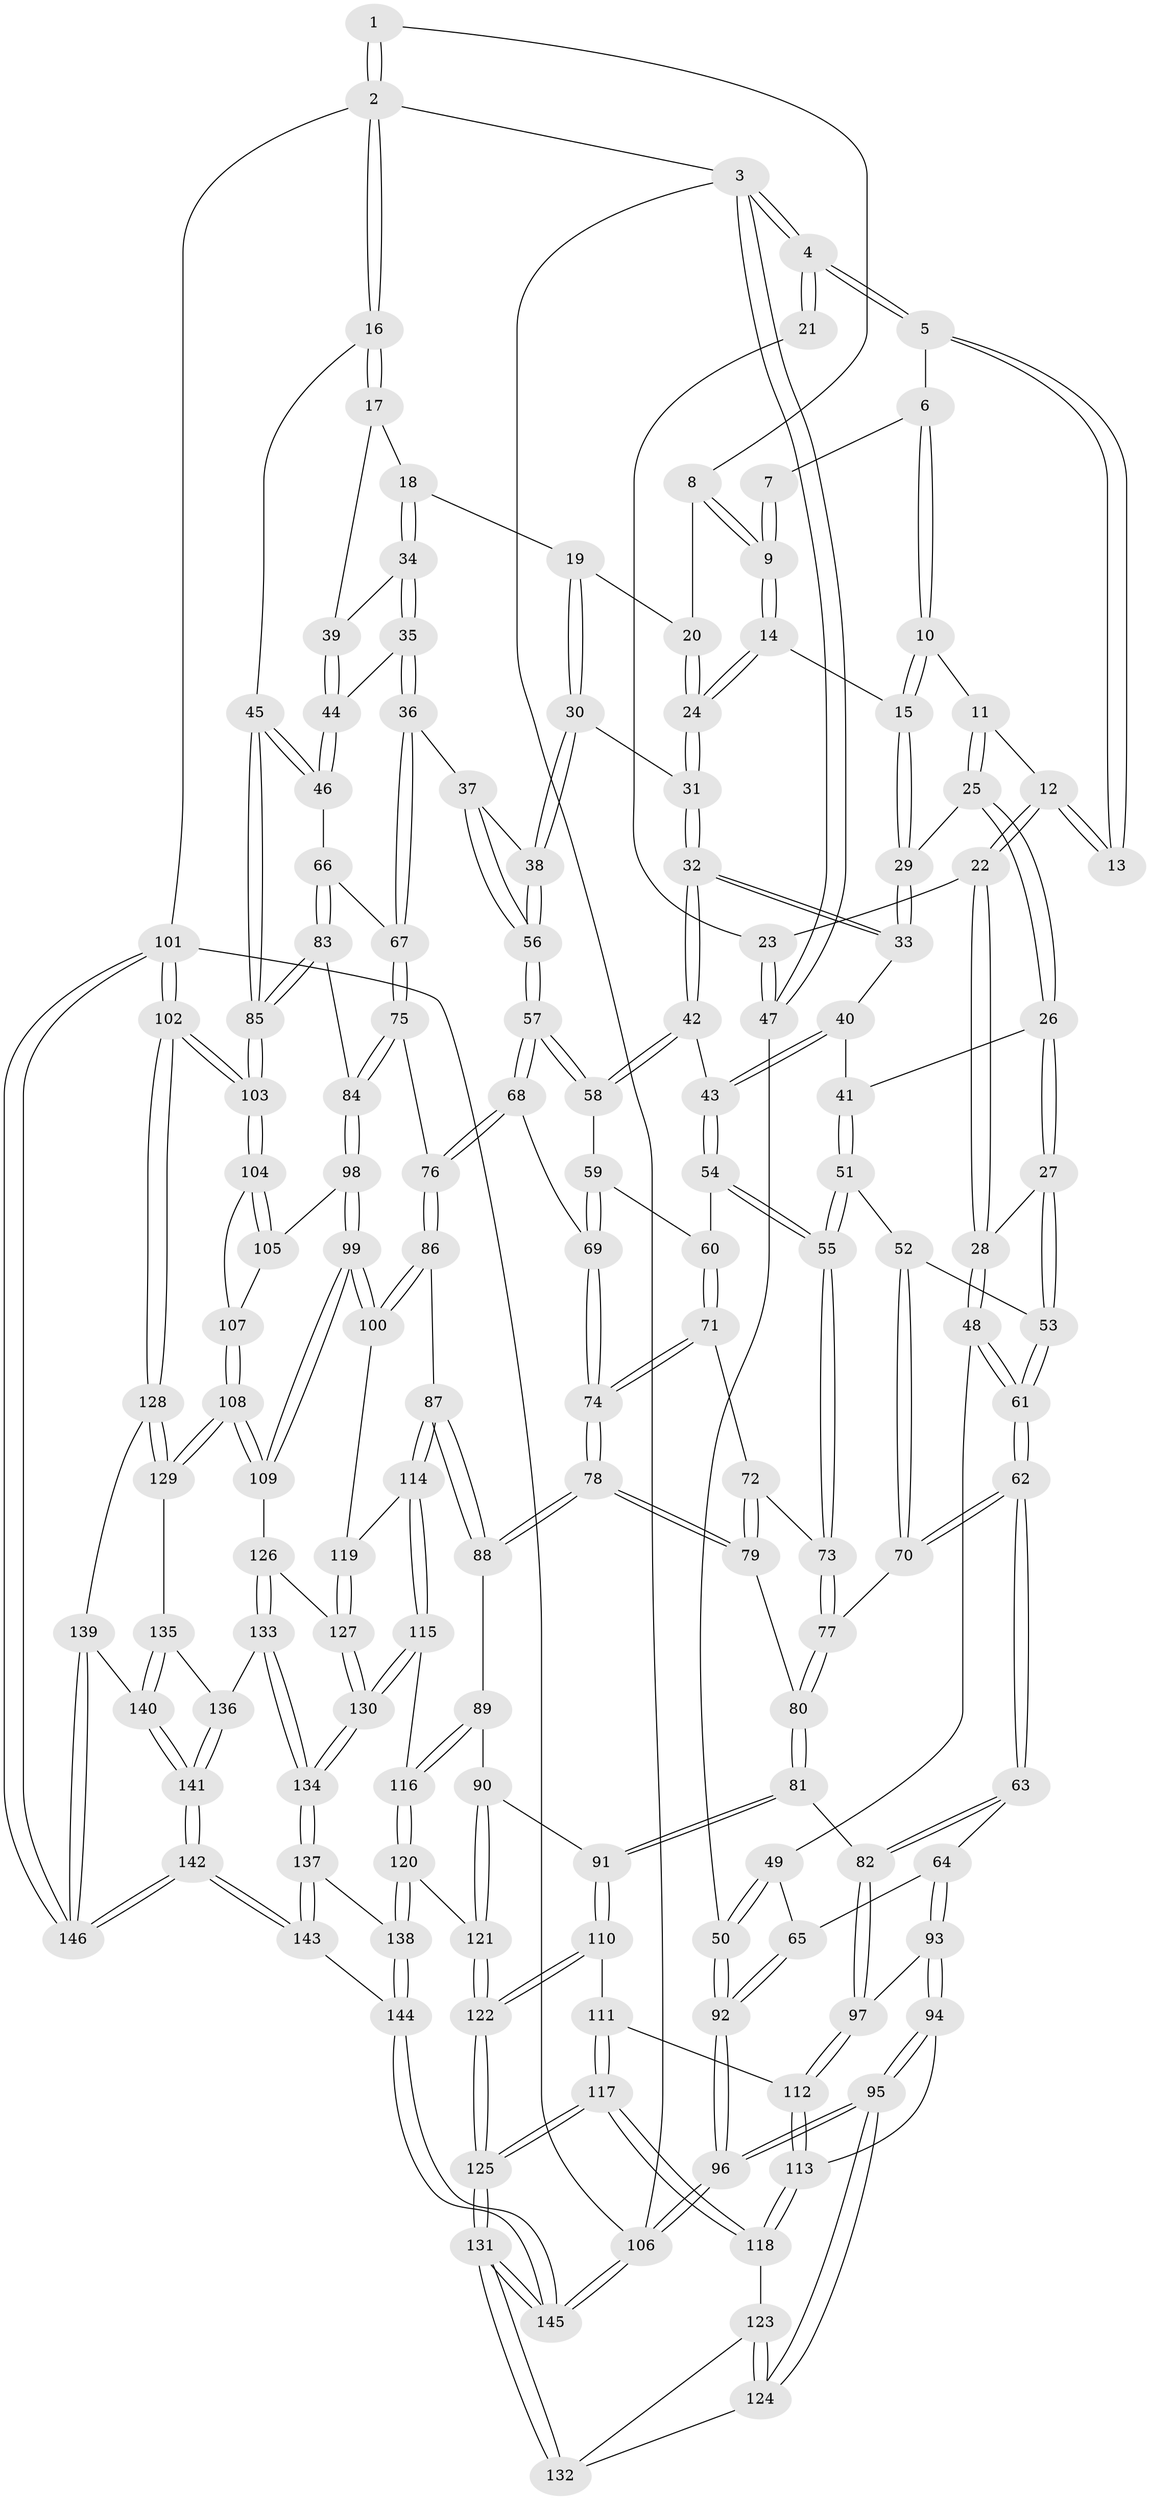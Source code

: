 // coarse degree distribution, {2: 0.038461538461538464, 4: 0.11538461538461539, 3: 0.7788461538461539, 6: 0.019230769230769232, 5: 0.04807692307692308}
// Generated by graph-tools (version 1.1) at 2025/54/03/04/25 22:54:10]
// undirected, 146 vertices, 362 edges
graph export_dot {
  node [color=gray90,style=filled];
  1 [pos="+0.7214307169049645+0"];
  2 [pos="+1+0"];
  3 [pos="+0+0"];
  4 [pos="+0+0"];
  5 [pos="+0.29726277301387805+0"];
  6 [pos="+0.3708713887855874+0"];
  7 [pos="+0.37853343560369734+0"];
  8 [pos="+0.7193075622136146+0"];
  9 [pos="+0.5663753469796252+0.16570522132316512"];
  10 [pos="+0.3468702204431346+0"];
  11 [pos="+0.2991536916598971+0.11012713091968725"];
  12 [pos="+0.14128727826225074+0.12744872888973222"];
  13 [pos="+0.11475368729207285+0.07212795058062339"];
  14 [pos="+0.5624607964964633+0.19015841665099154"];
  15 [pos="+0.5245169487170814+0.19052258067863714"];
  16 [pos="+1+0"];
  17 [pos="+1+0.16260681493292148"];
  18 [pos="+0.899976114669448+0.19017325836406848"];
  19 [pos="+0.8419353720763543+0.1812429006632474"];
  20 [pos="+0.7671287435201685+0.06365506814996631"];
  21 [pos="+0.09282773266432855+0.05789037683911852"];
  22 [pos="+0.06911621947231048+0.2270205112664099"];
  23 [pos="+0+0.20035350853706968"];
  24 [pos="+0.6077841748869484+0.2404619758262486"];
  25 [pos="+0.3304423328896331+0.2080614709119374"];
  26 [pos="+0.2990263530745502+0.2553175136802337"];
  27 [pos="+0.1719482932945853+0.3325087853861278"];
  28 [pos="+0.1541622751351197+0.33593062086644104"];
  29 [pos="+0.39824647973064253+0.22569916491376746"];
  30 [pos="+0.7275793394585105+0.28550306381477575"];
  31 [pos="+0.6129555130260786+0.25041836734400946"];
  32 [pos="+0.5692076844231758+0.3336242320243759"];
  33 [pos="+0.4354687327399916+0.31159629254088433"];
  34 [pos="+0.8962642938158939+0.2734677989424638"];
  35 [pos="+0.8631021746248433+0.3918294107504892"];
  36 [pos="+0.8328093994809642+0.404712913718667"];
  37 [pos="+0.8234630308855951+0.3999775994000353"];
  38 [pos="+0.7296941417014973+0.29100571405278064"];
  39 [pos="+0.9609133575174694+0.34976924472003973"];
  40 [pos="+0.43014294783086277+0.33983374120571913"];
  41 [pos="+0.34111775656582527+0.3521817386253078"];
  42 [pos="+0.5638738608559568+0.36564893121595893"];
  43 [pos="+0.4360149874838784+0.38449830010654756"];
  44 [pos="+0.9652620787988687+0.4003976661202339"];
  45 [pos="+1+0.4582594014736018"];
  46 [pos="+1+0.4526183368804789"];
  47 [pos="+0+0.18364874964474312"];
  48 [pos="+0.1533578731489567+0.33775218315769867"];
  49 [pos="+0.0783874066168947+0.37977103842155296"];
  50 [pos="+0+0.4911630501219033"];
  51 [pos="+0.35080287788720754+0.43311161038958007"];
  52 [pos="+0.31400081342960307+0.43432667018801924"];
  53 [pos="+0.2916563592828841+0.42473180622465406"];
  54 [pos="+0.41840926774354636+0.41866187928361503"];
  55 [pos="+0.3677085488214971+0.4440003013731209"];
  56 [pos="+0.6552395867139429+0.4831806012247314"];
  57 [pos="+0.6540867488451707+0.4844673992357945"];
  58 [pos="+0.5705680230812543+0.404501196859627"];
  59 [pos="+0.5410654017297162+0.42811864593984816"];
  60 [pos="+0.4907529663202884+0.45508392150432697"];
  61 [pos="+0.1621640147208374+0.5104539400142747"];
  62 [pos="+0.15759630570437413+0.5685528058459514"];
  63 [pos="+0.1541088750229356+0.5765033352891165"];
  64 [pos="+0.14622583409907194+0.5799349687675265"];
  65 [pos="+0.04824642775146769+0.574921742148396"];
  66 [pos="+0.9617896980148128+0.5140136151304997"];
  67 [pos="+0.8378775691666437+0.5073278813045518"];
  68 [pos="+0.6565518769599679+0.5167221973777644"];
  69 [pos="+0.5304781992416339+0.58512092052948"];
  70 [pos="+0.24694447523614313+0.5220493791097178"];
  71 [pos="+0.48647475258034484+0.4868998311430539"];
  72 [pos="+0.40761212131436175+0.49636591352089837"];
  73 [pos="+0.37176531314245437+0.4717102108551313"];
  74 [pos="+0.5131266729217802+0.5972903878394434"];
  75 [pos="+0.7871669970626103+0.5964720722631238"];
  76 [pos="+0.7502611256213253+0.6035715215161694"];
  77 [pos="+0.35019443159535607+0.5246839707287101"];
  78 [pos="+0.5092353491984316+0.6028974462021942"];
  79 [pos="+0.4841661917748678+0.5979392363946119"];
  80 [pos="+0.3557638571949406+0.612530330669317"];
  81 [pos="+0.3092483019856633+0.6579313481864499"];
  82 [pos="+0.2480359937040335+0.6343358112461503"];
  83 [pos="+0.9272887126040372+0.635182291272082"];
  84 [pos="+0.8726283708074007+0.6485727832753377"];
  85 [pos="+1+0.7277837060495814"];
  86 [pos="+0.7483208068631818+0.6072368223267082"];
  87 [pos="+0.6066967408758147+0.7326679520073657"];
  88 [pos="+0.51134583140328+0.6116880290392649"];
  89 [pos="+0.4259236371472682+0.7457292425046845"];
  90 [pos="+0.3632805935903762+0.7521499399589814"];
  91 [pos="+0.33689918072336467+0.7442602354241633"];
  92 [pos="+0+0.5806521483406664"];
  93 [pos="+0.12768532232485835+0.7201352967722883"];
  94 [pos="+0.07857260712920662+0.7807197950081147"];
  95 [pos="+0+0.813133847378371"];
  96 [pos="+0+0.7989480647909191"];
  97 [pos="+0.19650781341642892+0.7599829030299653"];
  98 [pos="+0.8749641106287264+0.6892416374352837"];
  99 [pos="+0.8368626877976586+0.8048022888599573"];
  100 [pos="+0.768867953737066+0.7812894409009928"];
  101 [pos="+1+1"];
  102 [pos="+1+0.8786601144949167"];
  103 [pos="+1+0.7506931575996323"];
  104 [pos="+1+0.7602703655264795"];
  105 [pos="+0.9043135894650556+0.7142704668134545"];
  106 [pos="+0+1"];
  107 [pos="+0.9457163554399817+0.7780661517979076"];
  108 [pos="+0.8584032047767451+0.8341095111648812"];
  109 [pos="+0.8520938334707331+0.8281255173265758"];
  110 [pos="+0.3140485279705641+0.7709146183009605"];
  111 [pos="+0.2190317793022108+0.7854098500133285"];
  112 [pos="+0.20238122201874637+0.7687613661173937"];
  113 [pos="+0.11163502387103207+0.8083272853689832"];
  114 [pos="+0.604412238856594+0.776366699859308"];
  115 [pos="+0.5943483929398005+0.7905117511730559"];
  116 [pos="+0.5434481397454131+0.8191660115303465"];
  117 [pos="+0.17962507338530606+0.8623697279503486"];
  118 [pos="+0.14450404843347756+0.8457034808164796"];
  119 [pos="+0.7208505029472655+0.7991483154378601"];
  120 [pos="+0.5191060217804252+0.8647971943623414"];
  121 [pos="+0.4167699323196217+0.8740650326698406"];
  122 [pos="+0.27937146868895724+1"];
  123 [pos="+0.10323163203648618+0.8785808907083562"];
  124 [pos="+0+0.8242530820229192"];
  125 [pos="+0.2689593460613045+1"];
  126 [pos="+0.7645470508445645+0.8752081441962131"];
  127 [pos="+0.7292861142645697+0.8729837180676846"];
  128 [pos="+0.9289957541430857+0.8949151347071173"];
  129 [pos="+0.863065721960994+0.8453424618778412"];
  130 [pos="+0.6851146136499148+0.9508463490183289"];
  131 [pos="+0.25922375926918867+1"];
  132 [pos="+0.08949602412990003+0.945280884200809"];
  133 [pos="+0.7809491134495828+0.92338887008137"];
  134 [pos="+0.6859611516618774+0.9613344327642508"];
  135 [pos="+0.8315790362365841+0.8988176730975882"];
  136 [pos="+0.796673146265146+0.923326071161866"];
  137 [pos="+0.6785972795580363+0.9898383926727472"];
  138 [pos="+0.5233232072133365+0.9148889560828285"];
  139 [pos="+0.915398552842868+0.9372248170424958"];
  140 [pos="+0.8540724704876705+0.9837730183278763"];
  141 [pos="+0.823232227069757+1"];
  142 [pos="+0.7566310762649353+1"];
  143 [pos="+0.7106520647649607+1"];
  144 [pos="+0.37454261104395803+1"];
  145 [pos="+0.26936561536445125+1"];
  146 [pos="+1+1"];
  1 -- 2;
  1 -- 2;
  1 -- 8;
  2 -- 3;
  2 -- 16;
  2 -- 16;
  2 -- 101;
  3 -- 4;
  3 -- 4;
  3 -- 47;
  3 -- 47;
  3 -- 106;
  4 -- 5;
  4 -- 5;
  4 -- 21;
  4 -- 21;
  5 -- 6;
  5 -- 13;
  5 -- 13;
  6 -- 7;
  6 -- 10;
  6 -- 10;
  7 -- 9;
  7 -- 9;
  8 -- 9;
  8 -- 9;
  8 -- 20;
  9 -- 14;
  9 -- 14;
  10 -- 11;
  10 -- 15;
  10 -- 15;
  11 -- 12;
  11 -- 25;
  11 -- 25;
  12 -- 13;
  12 -- 13;
  12 -- 22;
  12 -- 22;
  14 -- 15;
  14 -- 24;
  14 -- 24;
  15 -- 29;
  15 -- 29;
  16 -- 17;
  16 -- 17;
  16 -- 45;
  17 -- 18;
  17 -- 39;
  18 -- 19;
  18 -- 34;
  18 -- 34;
  19 -- 20;
  19 -- 30;
  19 -- 30;
  20 -- 24;
  20 -- 24;
  21 -- 23;
  22 -- 23;
  22 -- 28;
  22 -- 28;
  23 -- 47;
  23 -- 47;
  24 -- 31;
  24 -- 31;
  25 -- 26;
  25 -- 26;
  25 -- 29;
  26 -- 27;
  26 -- 27;
  26 -- 41;
  27 -- 28;
  27 -- 53;
  27 -- 53;
  28 -- 48;
  28 -- 48;
  29 -- 33;
  29 -- 33;
  30 -- 31;
  30 -- 38;
  30 -- 38;
  31 -- 32;
  31 -- 32;
  32 -- 33;
  32 -- 33;
  32 -- 42;
  32 -- 42;
  33 -- 40;
  34 -- 35;
  34 -- 35;
  34 -- 39;
  35 -- 36;
  35 -- 36;
  35 -- 44;
  36 -- 37;
  36 -- 67;
  36 -- 67;
  37 -- 38;
  37 -- 56;
  37 -- 56;
  38 -- 56;
  38 -- 56;
  39 -- 44;
  39 -- 44;
  40 -- 41;
  40 -- 43;
  40 -- 43;
  41 -- 51;
  41 -- 51;
  42 -- 43;
  42 -- 58;
  42 -- 58;
  43 -- 54;
  43 -- 54;
  44 -- 46;
  44 -- 46;
  45 -- 46;
  45 -- 46;
  45 -- 85;
  45 -- 85;
  46 -- 66;
  47 -- 50;
  48 -- 49;
  48 -- 61;
  48 -- 61;
  49 -- 50;
  49 -- 50;
  49 -- 65;
  50 -- 92;
  50 -- 92;
  51 -- 52;
  51 -- 55;
  51 -- 55;
  52 -- 53;
  52 -- 70;
  52 -- 70;
  53 -- 61;
  53 -- 61;
  54 -- 55;
  54 -- 55;
  54 -- 60;
  55 -- 73;
  55 -- 73;
  56 -- 57;
  56 -- 57;
  57 -- 58;
  57 -- 58;
  57 -- 68;
  57 -- 68;
  58 -- 59;
  59 -- 60;
  59 -- 69;
  59 -- 69;
  60 -- 71;
  60 -- 71;
  61 -- 62;
  61 -- 62;
  62 -- 63;
  62 -- 63;
  62 -- 70;
  62 -- 70;
  63 -- 64;
  63 -- 82;
  63 -- 82;
  64 -- 65;
  64 -- 93;
  64 -- 93;
  65 -- 92;
  65 -- 92;
  66 -- 67;
  66 -- 83;
  66 -- 83;
  67 -- 75;
  67 -- 75;
  68 -- 69;
  68 -- 76;
  68 -- 76;
  69 -- 74;
  69 -- 74;
  70 -- 77;
  71 -- 72;
  71 -- 74;
  71 -- 74;
  72 -- 73;
  72 -- 79;
  72 -- 79;
  73 -- 77;
  73 -- 77;
  74 -- 78;
  74 -- 78;
  75 -- 76;
  75 -- 84;
  75 -- 84;
  76 -- 86;
  76 -- 86;
  77 -- 80;
  77 -- 80;
  78 -- 79;
  78 -- 79;
  78 -- 88;
  78 -- 88;
  79 -- 80;
  80 -- 81;
  80 -- 81;
  81 -- 82;
  81 -- 91;
  81 -- 91;
  82 -- 97;
  82 -- 97;
  83 -- 84;
  83 -- 85;
  83 -- 85;
  84 -- 98;
  84 -- 98;
  85 -- 103;
  85 -- 103;
  86 -- 87;
  86 -- 100;
  86 -- 100;
  87 -- 88;
  87 -- 88;
  87 -- 114;
  87 -- 114;
  88 -- 89;
  89 -- 90;
  89 -- 116;
  89 -- 116;
  90 -- 91;
  90 -- 121;
  90 -- 121;
  91 -- 110;
  91 -- 110;
  92 -- 96;
  92 -- 96;
  93 -- 94;
  93 -- 94;
  93 -- 97;
  94 -- 95;
  94 -- 95;
  94 -- 113;
  95 -- 96;
  95 -- 96;
  95 -- 124;
  95 -- 124;
  96 -- 106;
  96 -- 106;
  97 -- 112;
  97 -- 112;
  98 -- 99;
  98 -- 99;
  98 -- 105;
  99 -- 100;
  99 -- 100;
  99 -- 109;
  99 -- 109;
  100 -- 119;
  101 -- 102;
  101 -- 102;
  101 -- 146;
  101 -- 146;
  101 -- 106;
  102 -- 103;
  102 -- 103;
  102 -- 128;
  102 -- 128;
  103 -- 104;
  103 -- 104;
  104 -- 105;
  104 -- 105;
  104 -- 107;
  105 -- 107;
  106 -- 145;
  106 -- 145;
  107 -- 108;
  107 -- 108;
  108 -- 109;
  108 -- 109;
  108 -- 129;
  108 -- 129;
  109 -- 126;
  110 -- 111;
  110 -- 122;
  110 -- 122;
  111 -- 112;
  111 -- 117;
  111 -- 117;
  112 -- 113;
  112 -- 113;
  113 -- 118;
  113 -- 118;
  114 -- 115;
  114 -- 115;
  114 -- 119;
  115 -- 116;
  115 -- 130;
  115 -- 130;
  116 -- 120;
  116 -- 120;
  117 -- 118;
  117 -- 118;
  117 -- 125;
  117 -- 125;
  118 -- 123;
  119 -- 127;
  119 -- 127;
  120 -- 121;
  120 -- 138;
  120 -- 138;
  121 -- 122;
  121 -- 122;
  122 -- 125;
  122 -- 125;
  123 -- 124;
  123 -- 124;
  123 -- 132;
  124 -- 132;
  125 -- 131;
  125 -- 131;
  126 -- 127;
  126 -- 133;
  126 -- 133;
  127 -- 130;
  127 -- 130;
  128 -- 129;
  128 -- 129;
  128 -- 139;
  129 -- 135;
  130 -- 134;
  130 -- 134;
  131 -- 132;
  131 -- 132;
  131 -- 145;
  131 -- 145;
  133 -- 134;
  133 -- 134;
  133 -- 136;
  134 -- 137;
  134 -- 137;
  135 -- 136;
  135 -- 140;
  135 -- 140;
  136 -- 141;
  136 -- 141;
  137 -- 138;
  137 -- 143;
  137 -- 143;
  138 -- 144;
  138 -- 144;
  139 -- 140;
  139 -- 146;
  139 -- 146;
  140 -- 141;
  140 -- 141;
  141 -- 142;
  141 -- 142;
  142 -- 143;
  142 -- 143;
  142 -- 146;
  142 -- 146;
  143 -- 144;
  144 -- 145;
  144 -- 145;
}
